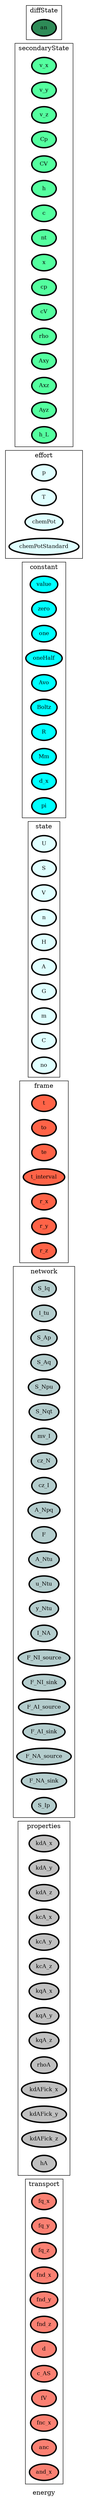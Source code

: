digraph energy {
label=energy;
rankdir=LR;
subgraph cluster_energy___transport {
label=transport;
rankdir=LR;
V_151 [fillcolor=salmon, fontsize=12, label=fq_x, penwidth=3, style=filled];
V_152 [fillcolor=salmon, fontsize=12, label=fq_y, penwidth=3, style=filled];
V_153 [fillcolor=salmon, fontsize=12, label=fq_z, penwidth=3, style=filled];
V_154 [fillcolor=salmon, fontsize=12, label=fnd_x, penwidth=3, style=filled];
V_155 [fillcolor=salmon, fontsize=12, label=fnd_y, penwidth=3, style=filled];
V_156 [fillcolor=salmon, fontsize=12, label=fnd_z, penwidth=3, style=filled];
V_157 [fillcolor=salmon, fontsize=12, label=d, penwidth=3, style=filled];
V_158 [fillcolor=salmon, fontsize=12, label=c_AS, penwidth=3, style=filled];
V_159 [fillcolor=salmon, fontsize=12, label=fV, penwidth=3, style=filled];
V_160 [fillcolor=salmon, fontsize=12, label=fnc_x, penwidth=3, style=filled];
V_194 [fillcolor=salmon, fontsize=12, label=anc, penwidth=3, style=filled];
V_195 [fillcolor=salmon, fontsize=12, label=and_x, penwidth=3, style=filled];
}

subgraph cluster_energy___geometry {
label=geometry;
rankdir=LR;
}

subgraph cluster_energy___properties {
label=properties;
rankdir=LR;
V_180 [fillcolor=grey, fontsize=12, label=kdA_x, penwidth=3, style=filled];
V_181 [fillcolor=grey, fontsize=12, label=kdA_y, penwidth=3, style=filled];
V_182 [fillcolor=grey, fontsize=12, label=kdA_z, penwidth=3, style=filled];
V_183 [fillcolor=grey, fontsize=12, label=kcA_x, penwidth=3, style=filled];
V_184 [fillcolor=grey, fontsize=12, label=kcA_y, penwidth=3, style=filled];
V_185 [fillcolor=grey, fontsize=12, label=kcA_z, penwidth=3, style=filled];
V_186 [fillcolor=grey, fontsize=12, label=kqA_x, penwidth=3, style=filled];
V_187 [fillcolor=grey, fontsize=12, label=kqA_y, penwidth=3, style=filled];
V_188 [fillcolor=grey, fontsize=12, label=kqA_z, penwidth=3, style=filled];
V_189 [fillcolor=grey, fontsize=12, label=rhoA, penwidth=3, style=filled];
V_190 [fillcolor=grey, fontsize=12, label=kdAFick_x, penwidth=3, style=filled];
V_191 [fillcolor=grey, fontsize=12, label=kdAFick_y, penwidth=3, style=filled];
V_192 [fillcolor=grey, fontsize=12, label=kdAFick_z, penwidth=3, style=filled];
V_193 [fillcolor=grey, fontsize=12, label=hA, penwidth=3, style=filled];
}

subgraph cluster_energy___network {
label=network;
rankdir=LR;
V_10 [fillcolor=lightcyan3, fontsize=12, label=S_Iq, penwidth=3, style=filled];
V_11 [fillcolor=lightcyan3, fontsize=12, label=I_tu, penwidth=3, style=filled];
V_12 [fillcolor=lightcyan3, fontsize=12, label=S_Ap, penwidth=3, style=filled];
V_13 [fillcolor=lightcyan3, fontsize=12, label=S_Aq, penwidth=3, style=filled];
V_14 [fillcolor=lightcyan3, fontsize=12, label=S_Npu, penwidth=3, style=filled];
V_15 [fillcolor=lightcyan3, fontsize=12, label=S_Nqt, penwidth=3, style=filled];
V_16 [fillcolor=lightcyan3, fontsize=12, label=mv_I, penwidth=3, style=filled];
V_17 [fillcolor=lightcyan3, fontsize=12, label=cz_N, penwidth=3, style=filled];
V_18 [fillcolor=lightcyan3, fontsize=12, label=cz_I, penwidth=3, style=filled];
V_19 [fillcolor=lightcyan3, fontsize=12, label=A_Npq, penwidth=3, style=filled];
V_2 [fillcolor=lightcyan3, fontsize=12, label=F, penwidth=3, style=filled];
V_20 [fillcolor=lightcyan3, fontsize=12, label=A_Ntu, penwidth=3, style=filled];
V_21 [fillcolor=lightcyan3, fontsize=12, label=u_Ntu, penwidth=3, style=filled];
V_22 [fillcolor=lightcyan3, fontsize=12, label=y_Ntu, penwidth=3, style=filled];
V_27 [fillcolor=lightcyan3, fontsize=12, label=I_NA, penwidth=3, style=filled];
V_3 [fillcolor=lightcyan3, fontsize=12, label=F_NI_source, penwidth=3, style=filled];
V_4 [fillcolor=lightcyan3, fontsize=12, label=F_NI_sink, penwidth=3, style=filled];
V_5 [fillcolor=lightcyan3, fontsize=12, label=F_AI_source, penwidth=3, style=filled];
V_6 [fillcolor=lightcyan3, fontsize=12, label=F_AI_sink, penwidth=3, style=filled];
V_7 [fillcolor=lightcyan3, fontsize=12, label=F_NA_source, penwidth=3, style=filled];
V_8 [fillcolor=lightcyan3, fontsize=12, label=F_NA_sink, penwidth=3, style=filled];
V_9 [fillcolor=lightcyan3, fontsize=12, label=S_Ip, penwidth=3, style=filled];
}

subgraph cluster_energy___differenceOperator {
label=differenceOperator;
rankdir=LR;
}

subgraph cluster_energy___frame {
label=frame;
rankdir=LR;
V_1 [fillcolor=tomato, fontsize=12, label=t, penwidth=3, style=filled];
V_105 [fillcolor=tomato, fontsize=12, label=to, penwidth=3, style=filled];
V_106 [fillcolor=tomato, fontsize=12, label=te, penwidth=3, style=filled];
V_107 [fillcolor=tomato, fontsize=12, label=t_interval, penwidth=3, style=filled];
V_23 [fillcolor=tomato, fontsize=12, label=r_x, penwidth=3, style=filled];
V_24 [fillcolor=tomato, fontsize=12, label=r_y, penwidth=3, style=filled];
V_25 [fillcolor=tomato, fontsize=12, label=r_z, penwidth=3, style=filled];
}

subgraph cluster_energy___state {
label=state;
rankdir=LR;
V_108 [fillcolor=lightcyan, fontsize=12, label=U, penwidth=3, style=filled];
V_109 [fillcolor=lightcyan, fontsize=12, label=S, penwidth=3, style=filled];
V_110 [fillcolor=lightcyan, fontsize=12, label=V, penwidth=3, style=filled];
V_111 [fillcolor=lightcyan, fontsize=12, label=n, penwidth=3, style=filled];
V_115 [fillcolor=lightcyan, fontsize=12, label=H, penwidth=3, style=filled];
V_116 [fillcolor=lightcyan, fontsize=12, label=A, penwidth=3, style=filled];
V_117 [fillcolor=lightcyan, fontsize=12, label=G, penwidth=3, style=filled];
V_137 [fillcolor=lightcyan, fontsize=12, label=m, penwidth=3, style=filled];
V_144 [fillcolor=lightcyan, fontsize=12, label=C, penwidth=3, style=filled];
V_201 [fillcolor=lightcyan, fontsize=12, label=no, penwidth=3, style=filled];
}

subgraph cluster_energy___constant {
label=constant;
rankdir=LR;
V_101 [fillcolor=cyan, fontsize=12, label=value, penwidth=3, style=filled];
V_102 [fillcolor=cyan, fontsize=12, label=zero, penwidth=3, style=filled];
V_103 [fillcolor=cyan, fontsize=12, label=one, penwidth=3, style=filled];
V_104 [fillcolor=cyan, fontsize=12, label=oneHalf, penwidth=3, style=filled];
V_121 [fillcolor=cyan, fontsize=12, label=Avo, penwidth=3, style=filled];
V_122 [fillcolor=cyan, fontsize=12, label=Boltz, penwidth=3, style=filled];
V_123 [fillcolor=cyan, fontsize=12, label=R, penwidth=3, style=filled];
V_132 [fillcolor=cyan, fontsize=12, label=Mm, penwidth=3, style=filled];
V_197 [fillcolor=cyan, fontsize=12, label=d_x, penwidth=3, style=filled];
V_199 [fillcolor=cyan, fontsize=12, label=pi, penwidth=3, style=filled];
}

subgraph cluster_energy___effort {
label=effort;
rankdir=LR;
V_112 [fillcolor=lightcyan1, fontsize=12, label=p, penwidth=3, style=filled];
V_113 [fillcolor=lightcyan1, fontsize=12, label=T, penwidth=3, style=filled];
V_114 [fillcolor=lightcyan1, fontsize=12, label=chemPot, penwidth=3, style=filled];
V_161 [fillcolor=lightcyan1, fontsize=12, label=chemPotStandard, penwidth=3, style=filled];
}

subgraph cluster_energy___secondaryState {
label=secondaryState;
rankdir=LR;
V_118 [fillcolor=seagreen1, fontsize=12, label=v_x, penwidth=3, style=filled];
V_119 [fillcolor=seagreen1, fontsize=12, label=v_y, penwidth=3, style=filled];
V_120 [fillcolor=seagreen1, fontsize=12, label=v_z, penwidth=3, style=filled];
V_124 [fillcolor=seagreen1, fontsize=12, label=Cp, penwidth=3, style=filled];
V_125 [fillcolor=seagreen1, fontsize=12, label=CV, penwidth=3, style=filled];
V_136 [fillcolor=seagreen1, fontsize=12, label=h, penwidth=3, style=filled];
V_138 [fillcolor=seagreen1, fontsize=12, label=c, penwidth=3, style=filled];
V_139 [fillcolor=seagreen1, fontsize=12, label=nt, penwidth=3, style=filled];
V_140 [fillcolor=seagreen1, fontsize=12, label=x, penwidth=3, style=filled];
V_141 [fillcolor=seagreen1, fontsize=12, label=cp, penwidth=3, style=filled];
V_142 [fillcolor=seagreen1, fontsize=12, label=cV, penwidth=3, style=filled];
V_143 [fillcolor=seagreen1, fontsize=12, label=rho, penwidth=3, style=filled];
V_148 [fillcolor=seagreen1, fontsize=12, label=Axy, penwidth=3, style=filled];
V_149 [fillcolor=seagreen1, fontsize=12, label=Axz, penwidth=3, style=filled];
V_150 [fillcolor=seagreen1, fontsize=12, label=Ayz, penwidth=3, style=filled];
V_200 [fillcolor=seagreen1, fontsize=12, label=h_L, penwidth=3, style=filled];
}

subgraph cluster_energy___conversion {
label=conversion;
rankdir=LR;
}

subgraph cluster_energy___diffState {
label=diffState;
rankdir=LR;
V_196 [fillcolor=seagreen, fontsize=12, label=an, penwidth=3, style=filled];
}

subgraph cluster_energy___internalTransport {
label=internalTransport;
rankdir=LR;
}

}
